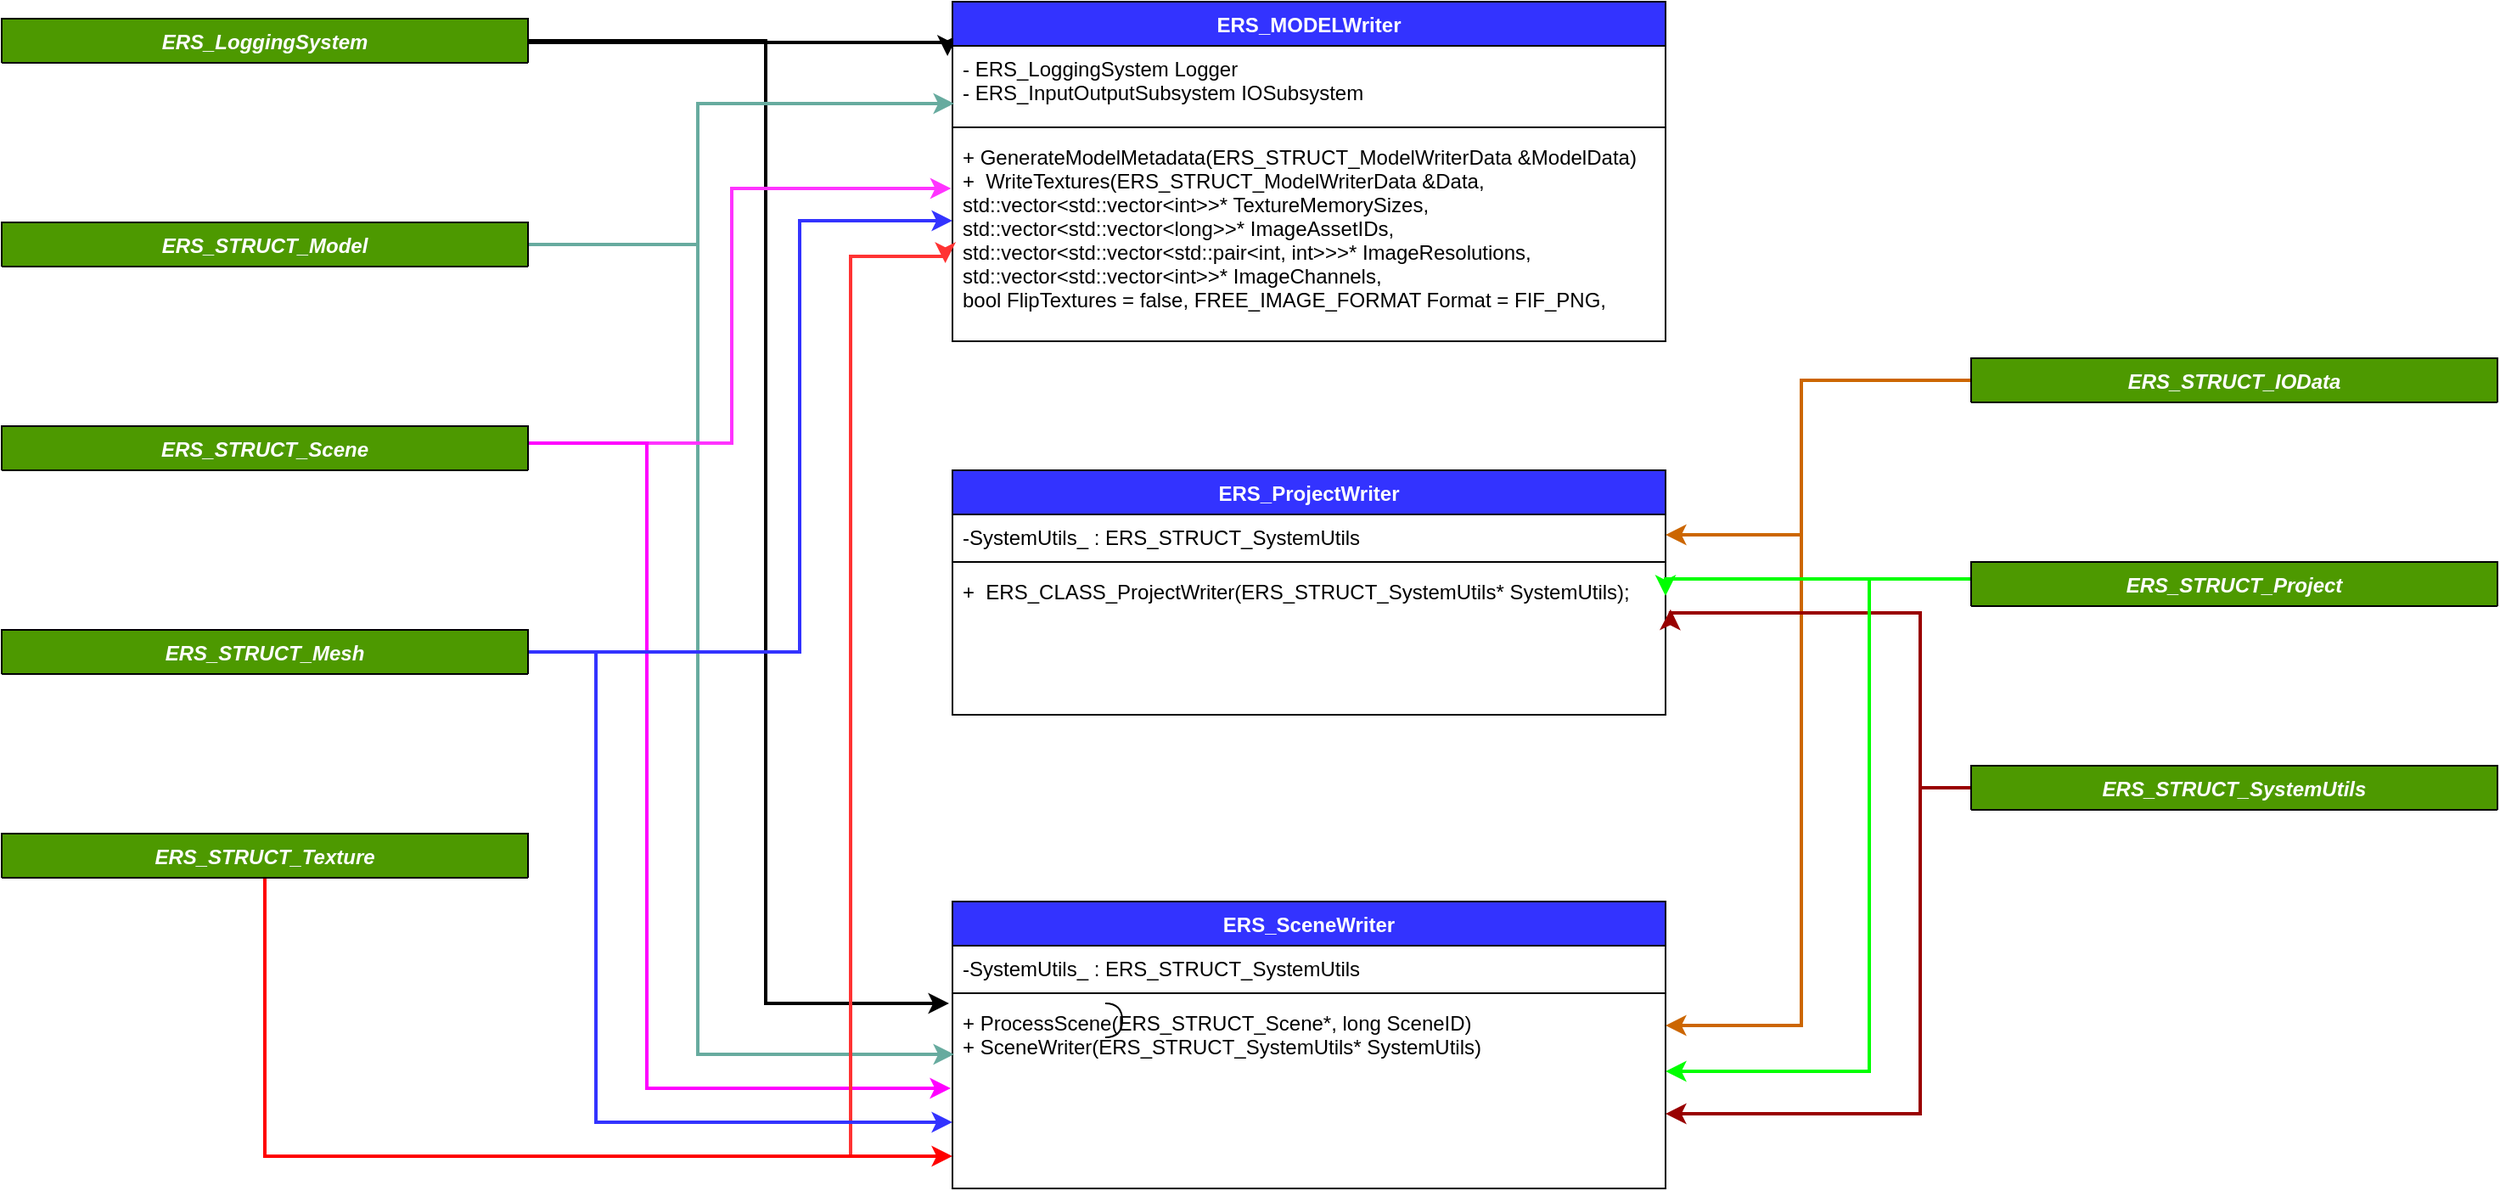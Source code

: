 <mxfile version="20.8.16" type="device"><diagram name="Page-1" id="taZV9tvtJvrhdrRDV3Sb"><mxGraphModel dx="4025" dy="2314" grid="1" gridSize="10" guides="1" tooltips="1" connect="1" arrows="1" fold="1" page="1" pageScale="1" pageWidth="850" pageHeight="1100" math="0" shadow="0"><root><mxCell id="0"/><mxCell id="1" parent="0"/><mxCell id="zg09Nzef80ySRzNZ7IzD-41" style="edgeStyle=orthogonalEdgeStyle;rounded=0;orthogonalLoop=1;jettySize=auto;html=1;exitX=1;exitY=0.5;exitDx=0;exitDy=0;entryX=-0.007;entryY=0.16;entryDx=0;entryDy=0;entryPerimeter=0;strokeWidth=2;" parent="1" source="zg09Nzef80ySRzNZ7IzD-6" target="zg09Nzef80ySRzNZ7IzD-12" edge="1"><mxGeometry relative="1" as="geometry"><mxPoint x="-1920" y="-1027" as="targetPoint"/><Array as="points"><mxPoint x="-2160" y="-1026"/></Array></mxGeometry></mxCell><mxCell id="zg09Nzef80ySRzNZ7IzD-59" style="edgeStyle=orthogonalEdgeStyle;rounded=0;orthogonalLoop=1;jettySize=auto;html=1;strokeWidth=2;" parent="1" source="zg09Nzef80ySRzNZ7IzD-6" edge="1"><mxGeometry relative="1" as="geometry"><Array as="points"><mxPoint x="-2020" y="-1027"/><mxPoint x="-2020" y="-460"/></Array><mxPoint x="-1912" y="-460" as="targetPoint"/></mxGeometry></mxCell><mxCell id="zg09Nzef80ySRzNZ7IzD-6" value="ERS_LoggingSystem" style="swimlane;fontStyle=3;align=center;verticalAlign=top;childLayout=stackLayout;horizontal=1;startSize=26;horizontalStack=0;resizeParent=1;resizeLast=0;collapsible=1;marginBottom=0;rounded=0;shadow=0;strokeWidth=1;fillColor=#4D9900;fontColor=#ffffff;" parent="1" vertex="1" collapsed="1"><mxGeometry x="-2470" y="-1040" width="310" height="26" as="geometry"><mxRectangle x="280" y="10" width="310" height="40" as="alternateBounds"/></mxGeometry></mxCell><mxCell id="zg09Nzef80ySRzNZ7IzD-7" value="" style="line;html=1;strokeWidth=1;align=left;verticalAlign=middle;spacingTop=-1;spacingLeft=3;spacingRight=3;rotatable=0;labelPosition=right;points=[];portConstraint=eastwest;" parent="zg09Nzef80ySRzNZ7IzD-6" vertex="1"><mxGeometry y="26" width="310" height="8" as="geometry"/></mxCell><mxCell id="zg09Nzef80ySRzNZ7IzD-12" value="ERS_MODELWriter" style="swimlane;fontStyle=1;align=center;verticalAlign=top;childLayout=stackLayout;horizontal=1;startSize=26;horizontalStack=0;resizeParent=1;resizeLast=0;collapsible=1;marginBottom=0;rounded=0;shadow=0;strokeWidth=1;fillColor=#3333FF;fontColor=#ffffff;" parent="1" vertex="1"><mxGeometry x="-1910" y="-1050" width="420" height="200" as="geometry"><mxRectangle x="-1910" y="-1053" width="245" height="26" as="alternateBounds"/></mxGeometry></mxCell><mxCell id="zg09Nzef80ySRzNZ7IzD-13" value="- ERS_LoggingSystem Logger &#10;- ERS_InputOutputSubsystem IOSubsystem" style="text;align=left;verticalAlign=top;spacingLeft=4;spacingRight=4;overflow=hidden;rotatable=0;points=[[0,0.5],[1,0.5]];portConstraint=eastwest;labelBackgroundColor=default;" parent="zg09Nzef80ySRzNZ7IzD-12" vertex="1"><mxGeometry y="26" width="420" height="44" as="geometry"/></mxCell><mxCell id="zg09Nzef80ySRzNZ7IzD-14" value="" style="line;html=1;strokeWidth=1;align=left;verticalAlign=middle;spacingTop=-1;spacingLeft=3;spacingRight=3;rotatable=0;labelPosition=right;points=[];portConstraint=eastwest;" parent="zg09Nzef80ySRzNZ7IzD-12" vertex="1"><mxGeometry y="70" width="420" height="8" as="geometry"/></mxCell><mxCell id="zg09Nzef80ySRzNZ7IzD-15" value="+ GenerateModelMetadata(ERS_STRUCT_ModelWriterData &amp;ModelData)&#10;+  WriteTextures(ERS_STRUCT_ModelWriterData &amp;Data, &#10;std::vector&lt;std::vector&lt;int&gt;&gt;* TextureMemorySizes, &#10;std::vector&lt;std::vector&lt;long&gt;&gt;* ImageAssetIDs, &#10;std::vector&lt;std::vector&lt;std::pair&lt;int, int&gt;&gt;&gt;* ImageResolutions, &#10;std::vector&lt;std::vector&lt;int&gt;&gt;* ImageChannels, &#10;bool FlipTextures = false, FREE_IMAGE_FORMAT Format = FIF_PNG, &#10;int MipMaps = 10);&#10;" style="text;align=left;verticalAlign=top;spacingLeft=4;spacingRight=4;overflow=hidden;rotatable=0;points=[[0,0.5],[1,0.5]];portConstraint=eastwest;labelBackgroundColor=default;" parent="zg09Nzef80ySRzNZ7IzD-12" vertex="1"><mxGeometry y="78" width="420" height="102" as="geometry"/></mxCell><mxCell id="zg09Nzef80ySRzNZ7IzD-16" value="ERS_ProjectWriter" style="swimlane;fontStyle=1;align=center;verticalAlign=top;childLayout=stackLayout;horizontal=1;startSize=26;horizontalStack=0;resizeParent=1;resizeLast=0;collapsible=1;marginBottom=0;rounded=0;shadow=0;strokeWidth=1;fillColor=#3333FF;fontColor=#ffffff;" parent="1" vertex="1"><mxGeometry x="-1910" y="-774" width="420" height="144" as="geometry"><mxRectangle x="-1910" y="-774" width="245" height="26" as="alternateBounds"/></mxGeometry></mxCell><mxCell id="zg09Nzef80ySRzNZ7IzD-17" value="-SystemUtils_ : ERS_STRUCT_SystemUtils " style="text;align=left;verticalAlign=top;spacingLeft=4;spacingRight=4;overflow=hidden;rotatable=0;points=[[0,0.5],[1,0.5]];portConstraint=eastwest;labelBackgroundColor=default;" parent="zg09Nzef80ySRzNZ7IzD-16" vertex="1"><mxGeometry y="26" width="420" height="24" as="geometry"/></mxCell><mxCell id="zg09Nzef80ySRzNZ7IzD-18" value="" style="line;html=1;strokeWidth=1;align=left;verticalAlign=middle;spacingTop=-1;spacingLeft=3;spacingRight=3;rotatable=0;labelPosition=right;points=[];portConstraint=eastwest;" parent="zg09Nzef80ySRzNZ7IzD-16" vertex="1"><mxGeometry y="50" width="420" height="8" as="geometry"/></mxCell><mxCell id="zg09Nzef80ySRzNZ7IzD-19" value="+     ERS_CLASS_ProjectWriter(ERS_STRUCT_SystemUtils* SystemUtils);&#10;" style="text;align=left;verticalAlign=top;spacingLeft=4;spacingRight=4;overflow=hidden;rotatable=0;points=[[0,0.5],[1,0.5]];portConstraint=eastwest;labelBackgroundColor=default;" parent="zg09Nzef80ySRzNZ7IzD-16" vertex="1"><mxGeometry y="58" width="420" height="32" as="geometry"/></mxCell><mxCell id="zg09Nzef80ySRzNZ7IzD-20" value="ERS_SceneWriter" style="swimlane;fontStyle=1;align=center;verticalAlign=top;childLayout=stackLayout;horizontal=1;startSize=26;horizontalStack=0;resizeParent=1;resizeLast=0;collapsible=1;marginBottom=0;rounded=0;shadow=0;strokeWidth=1;fillColor=#3333FF;fontColor=#ffffff;" parent="1" vertex="1"><mxGeometry x="-1910" y="-520" width="420" height="169" as="geometry"><mxRectangle x="-1910" y="-520" width="245" height="26" as="alternateBounds"/></mxGeometry></mxCell><mxCell id="zg09Nzef80ySRzNZ7IzD-21" value="-SystemUtils_ : ERS_STRUCT_SystemUtils " style="text;align=left;verticalAlign=top;spacingLeft=4;spacingRight=4;overflow=hidden;rotatable=0;points=[[0,0.5],[1,0.5]];portConstraint=eastwest;labelBackgroundColor=default;" parent="zg09Nzef80ySRzNZ7IzD-20" vertex="1"><mxGeometry y="26" width="420" height="24" as="geometry"/></mxCell><mxCell id="zg09Nzef80ySRzNZ7IzD-22" value="" style="line;html=1;strokeWidth=1;align=left;verticalAlign=middle;spacingTop=-1;spacingLeft=3;spacingRight=3;rotatable=0;labelPosition=right;points=[];portConstraint=eastwest;" parent="zg09Nzef80ySRzNZ7IzD-20" vertex="1"><mxGeometry y="50" width="420" height="8" as="geometry"/></mxCell><mxCell id="zg09Nzef80ySRzNZ7IzD-23" value="+ ProcessScene(ERS_STRUCT_Scene*, long SceneID)&#10;+ SceneWriter(ERS_STRUCT_SystemUtils* SystemUtils)&#10;&#10;" style="text;align=left;verticalAlign=top;spacingLeft=4;spacingRight=4;overflow=hidden;rotatable=0;points=[[0,0.5],[1,0.5]];portConstraint=eastwest;labelBackgroundColor=default;" parent="zg09Nzef80ySRzNZ7IzD-20" vertex="1"><mxGeometry y="58" width="420" height="102" as="geometry"/></mxCell><mxCell id="zg09Nzef80ySRzNZ7IzD-49" style="edgeStyle=orthogonalEdgeStyle;rounded=0;orthogonalLoop=1;jettySize=auto;html=1;entryX=1;entryY=0.5;entryDx=0;entryDy=0;strokeColor=#CC6600;strokeWidth=2;" parent="1" source="zg09Nzef80ySRzNZ7IzD-24" target="zg09Nzef80ySRzNZ7IzD-17" edge="1"><mxGeometry relative="1" as="geometry"><Array as="points"><mxPoint x="-1410" y="-827"/><mxPoint x="-1410" y="-736"/></Array></mxGeometry></mxCell><mxCell id="CWAgNAgO267354R9wS38-5" style="edgeStyle=orthogonalEdgeStyle;rounded=0;orthogonalLoop=1;jettySize=auto;html=1;entryX=1;entryY=0.147;entryDx=0;entryDy=0;entryPerimeter=0;strokeColor=#CC6600;strokeWidth=2;" edge="1" parent="1" source="zg09Nzef80ySRzNZ7IzD-24" target="zg09Nzef80ySRzNZ7IzD-23"><mxGeometry relative="1" as="geometry"><Array as="points"><mxPoint x="-1410" y="-827"/><mxPoint x="-1410" y="-447"/></Array></mxGeometry></mxCell><mxCell id="zg09Nzef80ySRzNZ7IzD-24" value="ERS_STRUCT_IOData" style="swimlane;fontStyle=3;align=center;verticalAlign=top;childLayout=stackLayout;horizontal=1;startSize=26;horizontalStack=0;resizeParent=1;resizeLast=0;collapsible=1;marginBottom=0;rounded=0;shadow=0;strokeWidth=1;fillColor=#4D9900;fontColor=#ffffff;" parent="1" vertex="1" collapsed="1"><mxGeometry x="-1310" y="-840" width="310" height="26" as="geometry"><mxRectangle x="280" y="10" width="310" height="40" as="alternateBounds"/></mxGeometry></mxCell><mxCell id="zg09Nzef80ySRzNZ7IzD-25" value="" style="line;html=1;strokeWidth=1;align=left;verticalAlign=middle;spacingTop=-1;spacingLeft=3;spacingRight=3;rotatable=0;labelPosition=right;points=[];portConstraint=eastwest;" parent="zg09Nzef80ySRzNZ7IzD-24" vertex="1"><mxGeometry y="26" width="310" height="8" as="geometry"/></mxCell><mxCell id="zg09Nzef80ySRzNZ7IzD-55" style="edgeStyle=orthogonalEdgeStyle;rounded=0;orthogonalLoop=1;jettySize=auto;html=1;entryX=1;entryY=0.657;entryDx=0;entryDy=0;entryPerimeter=0;strokeColor=#990000;strokeWidth=2;" parent="1" source="zg09Nzef80ySRzNZ7IzD-26" target="zg09Nzef80ySRzNZ7IzD-23" edge="1"><mxGeometry relative="1" as="geometry"><Array as="points"><mxPoint x="-1340" y="-587"/><mxPoint x="-1340" y="-395"/></Array></mxGeometry></mxCell><mxCell id="CWAgNAgO267354R9wS38-8" style="edgeStyle=orthogonalEdgeStyle;rounded=0;orthogonalLoop=1;jettySize=auto;html=1;entryX=1.007;entryY=0.745;entryDx=0;entryDy=0;entryPerimeter=0;strokeColor=#990000;strokeWidth=2;" edge="1" parent="1" source="zg09Nzef80ySRzNZ7IzD-26" target="zg09Nzef80ySRzNZ7IzD-19"><mxGeometry relative="1" as="geometry"><Array as="points"><mxPoint x="-1340" y="-587"/><mxPoint x="-1340" y="-690"/><mxPoint x="-1487" y="-690"/></Array></mxGeometry></mxCell><mxCell id="zg09Nzef80ySRzNZ7IzD-26" value="ERS_STRUCT_SystemUtils" style="swimlane;fontStyle=3;align=center;verticalAlign=top;childLayout=stackLayout;horizontal=1;startSize=26;horizontalStack=0;resizeParent=1;resizeLast=0;collapsible=1;marginBottom=0;rounded=0;shadow=0;strokeWidth=1;fillColor=#4D9900;fontColor=#ffffff;" parent="1" vertex="1" collapsed="1"><mxGeometry x="-1310" y="-600" width="310" height="26" as="geometry"><mxRectangle x="-1310" y="-600" width="310" height="40" as="alternateBounds"/></mxGeometry></mxCell><mxCell id="zg09Nzef80ySRzNZ7IzD-27" value="" style="line;html=1;strokeWidth=1;align=left;verticalAlign=middle;spacingTop=-1;spacingLeft=3;spacingRight=3;rotatable=0;labelPosition=right;points=[];portConstraint=eastwest;" parent="zg09Nzef80ySRzNZ7IzD-26" vertex="1"><mxGeometry y="26" width="310" height="8" as="geometry"/></mxCell><mxCell id="CWAgNAgO267354R9wS38-6" style="edgeStyle=orthogonalEdgeStyle;rounded=0;orthogonalLoop=1;jettySize=auto;html=1;entryX=1;entryY=0.5;entryDx=0;entryDy=0;strokeColor=#00FF00;strokeWidth=2;" edge="1" parent="1" source="zg09Nzef80ySRzNZ7IzD-28" target="zg09Nzef80ySRzNZ7IzD-19"><mxGeometry relative="1" as="geometry"><Array as="points"><mxPoint x="-1490" y="-710"/></Array></mxGeometry></mxCell><mxCell id="CWAgNAgO267354R9wS38-7" style="edgeStyle=orthogonalEdgeStyle;rounded=0;orthogonalLoop=1;jettySize=auto;html=1;entryX=1;entryY=0.402;entryDx=0;entryDy=0;entryPerimeter=0;strokeColor=#00FF00;strokeWidth=2;" edge="1" parent="1" source="zg09Nzef80ySRzNZ7IzD-28" target="zg09Nzef80ySRzNZ7IzD-23"><mxGeometry relative="1" as="geometry"><mxPoint x="-1470" y="-410" as="targetPoint"/><Array as="points"><mxPoint x="-1370" y="-710"/><mxPoint x="-1370" y="-420"/></Array></mxGeometry></mxCell><mxCell id="zg09Nzef80ySRzNZ7IzD-28" value="ERS_STRUCT_Project" style="swimlane;fontStyle=3;align=center;verticalAlign=top;childLayout=stackLayout;horizontal=1;startSize=26;horizontalStack=0;resizeParent=1;resizeLast=0;collapsible=1;marginBottom=0;rounded=0;shadow=0;strokeWidth=1;fillColor=#4D9900;fontColor=#ffffff;" parent="1" vertex="1" collapsed="1"><mxGeometry x="-1310" y="-720" width="310" height="26" as="geometry"><mxRectangle x="280" y="10" width="310" height="40" as="alternateBounds"/></mxGeometry></mxCell><mxCell id="zg09Nzef80ySRzNZ7IzD-29" value="" style="line;html=1;strokeWidth=1;align=left;verticalAlign=middle;spacingTop=-1;spacingLeft=3;spacingRight=3;rotatable=0;labelPosition=right;points=[];portConstraint=eastwest;" parent="zg09Nzef80ySRzNZ7IzD-28" vertex="1"><mxGeometry y="26" width="310" height="8" as="geometry"/></mxCell><mxCell id="zg09Nzef80ySRzNZ7IzD-42" style="edgeStyle=orthogonalEdgeStyle;rounded=0;orthogonalLoop=1;jettySize=auto;html=1;exitX=1;exitY=0.5;exitDx=0;exitDy=0;strokeColor=#67AB9F;strokeWidth=2;" parent="1" source="zg09Nzef80ySRzNZ7IzD-30" edge="1"><mxGeometry relative="1" as="geometry"><mxPoint x="-1909" y="-990" as="targetPoint"/><Array as="points"><mxPoint x="-2060" y="-907"/><mxPoint x="-2060" y="-990"/></Array></mxGeometry></mxCell><mxCell id="zg09Nzef80ySRzNZ7IzD-58" style="edgeStyle=orthogonalEdgeStyle;rounded=0;orthogonalLoop=1;jettySize=auto;html=1;strokeColor=#67AB9F;strokeWidth=2;" parent="1" source="zg09Nzef80ySRzNZ7IzD-30" edge="1"><mxGeometry relative="1" as="geometry"><Array as="points"><mxPoint x="-2060" y="-907"/><mxPoint x="-2060" y="-430"/><mxPoint x="-1909" y="-430"/></Array><mxPoint x="-1909" y="-430" as="targetPoint"/></mxGeometry></mxCell><mxCell id="zg09Nzef80ySRzNZ7IzD-30" value="ERS_STRUCT_Model" style="swimlane;fontStyle=3;align=center;verticalAlign=top;childLayout=stackLayout;horizontal=1;startSize=26;horizontalStack=0;resizeParent=1;resizeLast=0;collapsible=1;marginBottom=0;rounded=0;shadow=0;strokeWidth=1;fillColor=#4D9900;fontColor=#ffffff;" parent="1" vertex="1" collapsed="1"><mxGeometry x="-2470" y="-920" width="310" height="26" as="geometry"><mxRectangle x="280" y="10" width="310" height="40" as="alternateBounds"/></mxGeometry></mxCell><mxCell id="zg09Nzef80ySRzNZ7IzD-31" value="" style="line;html=1;strokeWidth=1;align=left;verticalAlign=middle;spacingTop=-1;spacingLeft=3;spacingRight=3;rotatable=0;labelPosition=right;points=[];portConstraint=eastwest;" parent="zg09Nzef80ySRzNZ7IzD-30" vertex="1"><mxGeometry y="26" width="310" height="8" as="geometry"/></mxCell><mxCell id="zg09Nzef80ySRzNZ7IzD-45" style="edgeStyle=orthogonalEdgeStyle;rounded=0;orthogonalLoop=1;jettySize=auto;html=1;entryX=-0.002;entryY=0.304;entryDx=0;entryDy=0;entryPerimeter=0;strokeColor=#FF33FF;strokeWidth=2;" parent="1" source="zg09Nzef80ySRzNZ7IzD-32" target="zg09Nzef80ySRzNZ7IzD-15" edge="1"><mxGeometry relative="1" as="geometry"><Array as="points"><mxPoint x="-2040" y="-790"/><mxPoint x="-2040" y="-940"/></Array></mxGeometry></mxCell><mxCell id="zg09Nzef80ySRzNZ7IzD-57" style="edgeStyle=orthogonalEdgeStyle;rounded=0;orthogonalLoop=1;jettySize=auto;html=1;strokeColor=#FF00FF;strokeWidth=2;" parent="1" source="zg09Nzef80ySRzNZ7IzD-32" edge="1"><mxGeometry relative="1" as="geometry"><Array as="points"><mxPoint x="-2090" y="-790"/><mxPoint x="-2090" y="-410"/><mxPoint x="-1911" y="-410"/></Array><mxPoint x="-1911" y="-410" as="targetPoint"/></mxGeometry></mxCell><mxCell id="zg09Nzef80ySRzNZ7IzD-32" value="ERS_STRUCT_Scene" style="swimlane;fontStyle=3;align=center;verticalAlign=top;childLayout=stackLayout;horizontal=1;startSize=26;horizontalStack=0;resizeParent=1;resizeLast=0;collapsible=1;marginBottom=0;rounded=0;shadow=0;strokeWidth=1;fillColor=#4D9900;fontColor=#ffffff;" parent="1" vertex="1" collapsed="1"><mxGeometry x="-2470" y="-800" width="310" height="26" as="geometry"><mxRectangle x="280" y="10" width="310" height="40" as="alternateBounds"/></mxGeometry></mxCell><mxCell id="zg09Nzef80ySRzNZ7IzD-33" value="" style="line;html=1;strokeWidth=1;align=left;verticalAlign=middle;spacingTop=-1;spacingLeft=3;spacingRight=3;rotatable=0;labelPosition=right;points=[];portConstraint=eastwest;" parent="zg09Nzef80ySRzNZ7IzD-32" vertex="1"><mxGeometry y="26" width="310" height="8" as="geometry"/></mxCell><mxCell id="zg09Nzef80ySRzNZ7IzD-47" style="edgeStyle=orthogonalEdgeStyle;rounded=0;orthogonalLoop=1;jettySize=auto;html=1;entryX=-0.01;entryY=0.745;entryDx=0;entryDy=0;entryPerimeter=0;strokeColor=#FF3333;strokeWidth=2;" parent="1" target="zg09Nzef80ySRzNZ7IzD-15" edge="1"><mxGeometry relative="1" as="geometry"><Array as="points"><mxPoint x="-2315" y="-370"/><mxPoint x="-1970" y="-370"/><mxPoint x="-1970" y="-900"/><mxPoint x="-1914" y="-900"/></Array><mxPoint x="-2315" y="-520" as="sourcePoint"/></mxGeometry></mxCell><mxCell id="zg09Nzef80ySRzNZ7IzD-53" style="edgeStyle=orthogonalEdgeStyle;rounded=0;orthogonalLoop=1;jettySize=auto;html=1;fillColor=#ffe6cc;strokeColor=#FF0000;strokeWidth=2;" parent="1" source="zg09Nzef80ySRzNZ7IzD-34" target="zg09Nzef80ySRzNZ7IzD-23" edge="1"><mxGeometry relative="1" as="geometry"><Array as="points"><mxPoint x="-2315" y="-370"/></Array></mxGeometry></mxCell><mxCell id="zg09Nzef80ySRzNZ7IzD-34" value="ERS_STRUCT_Texture" style="swimlane;fontStyle=3;align=center;verticalAlign=top;childLayout=stackLayout;horizontal=1;startSize=26;horizontalStack=0;resizeParent=1;resizeLast=0;collapsible=1;marginBottom=0;rounded=0;shadow=0;strokeWidth=1;fillColor=#4D9900;fontColor=#ffffff;" parent="1" vertex="1" collapsed="1"><mxGeometry x="-2470" y="-560" width="310" height="26" as="geometry"><mxRectangle x="280" y="10" width="310" height="40" as="alternateBounds"/></mxGeometry></mxCell><mxCell id="zg09Nzef80ySRzNZ7IzD-35" value="" style="line;html=1;strokeWidth=1;align=left;verticalAlign=middle;spacingTop=-1;spacingLeft=3;spacingRight=3;rotatable=0;labelPosition=right;points=[];portConstraint=eastwest;" parent="zg09Nzef80ySRzNZ7IzD-34" vertex="1"><mxGeometry y="26" width="310" height="8" as="geometry"/></mxCell><mxCell id="zg09Nzef80ySRzNZ7IzD-46" style="edgeStyle=orthogonalEdgeStyle;rounded=0;orthogonalLoop=1;jettySize=auto;html=1;entryX=0;entryY=0.5;entryDx=0;entryDy=0;strokeColor=#3333FF;strokeWidth=2;" parent="1" source="zg09Nzef80ySRzNZ7IzD-36" target="zg09Nzef80ySRzNZ7IzD-15" edge="1"><mxGeometry relative="1" as="geometry"><Array as="points"><mxPoint x="-2000" y="-667"/><mxPoint x="-2000" y="-921"/></Array><mxPoint x="-1913" y="-944" as="targetPoint"/></mxGeometry></mxCell><mxCell id="zg09Nzef80ySRzNZ7IzD-54" style="edgeStyle=orthogonalEdgeStyle;rounded=0;orthogonalLoop=1;jettySize=auto;html=1;strokeColor=#3333FF;strokeWidth=2;" parent="1" source="zg09Nzef80ySRzNZ7IzD-36" edge="1"><mxGeometry relative="1" as="geometry"><Array as="points"><mxPoint x="-2120" y="-667"/><mxPoint x="-2120" y="-390"/></Array><mxPoint x="-1910" y="-390" as="targetPoint"/></mxGeometry></mxCell><mxCell id="zg09Nzef80ySRzNZ7IzD-36" value="ERS_STRUCT_Mesh" style="swimlane;fontStyle=3;align=center;verticalAlign=top;childLayout=stackLayout;horizontal=1;startSize=26;horizontalStack=0;resizeParent=1;resizeLast=0;collapsible=1;marginBottom=0;rounded=0;shadow=0;strokeWidth=1;fillColor=#4D9900;fontColor=#ffffff;" parent="1" vertex="1" collapsed="1"><mxGeometry x="-2470" y="-680" width="310" height="26" as="geometry"><mxRectangle x="280" y="10" width="310" height="40" as="alternateBounds"/></mxGeometry></mxCell><mxCell id="zg09Nzef80ySRzNZ7IzD-37" value="" style="line;html=1;strokeWidth=1;align=left;verticalAlign=middle;spacingTop=-1;spacingLeft=3;spacingRight=3;rotatable=0;labelPosition=right;points=[];portConstraint=eastwest;" parent="zg09Nzef80ySRzNZ7IzD-36" vertex="1"><mxGeometry y="26" width="310" height="8" as="geometry"/></mxCell><mxCell id="CWAgNAgO267354R9wS38-19" value="" style="shape=requiredInterface;html=1;verticalLabelPosition=bottom;sketch=0;" vertex="1" parent="1"><mxGeometry x="-1820" y="-460" width="10" height="20" as="geometry"/></mxCell></root></mxGraphModel></diagram></mxfile>